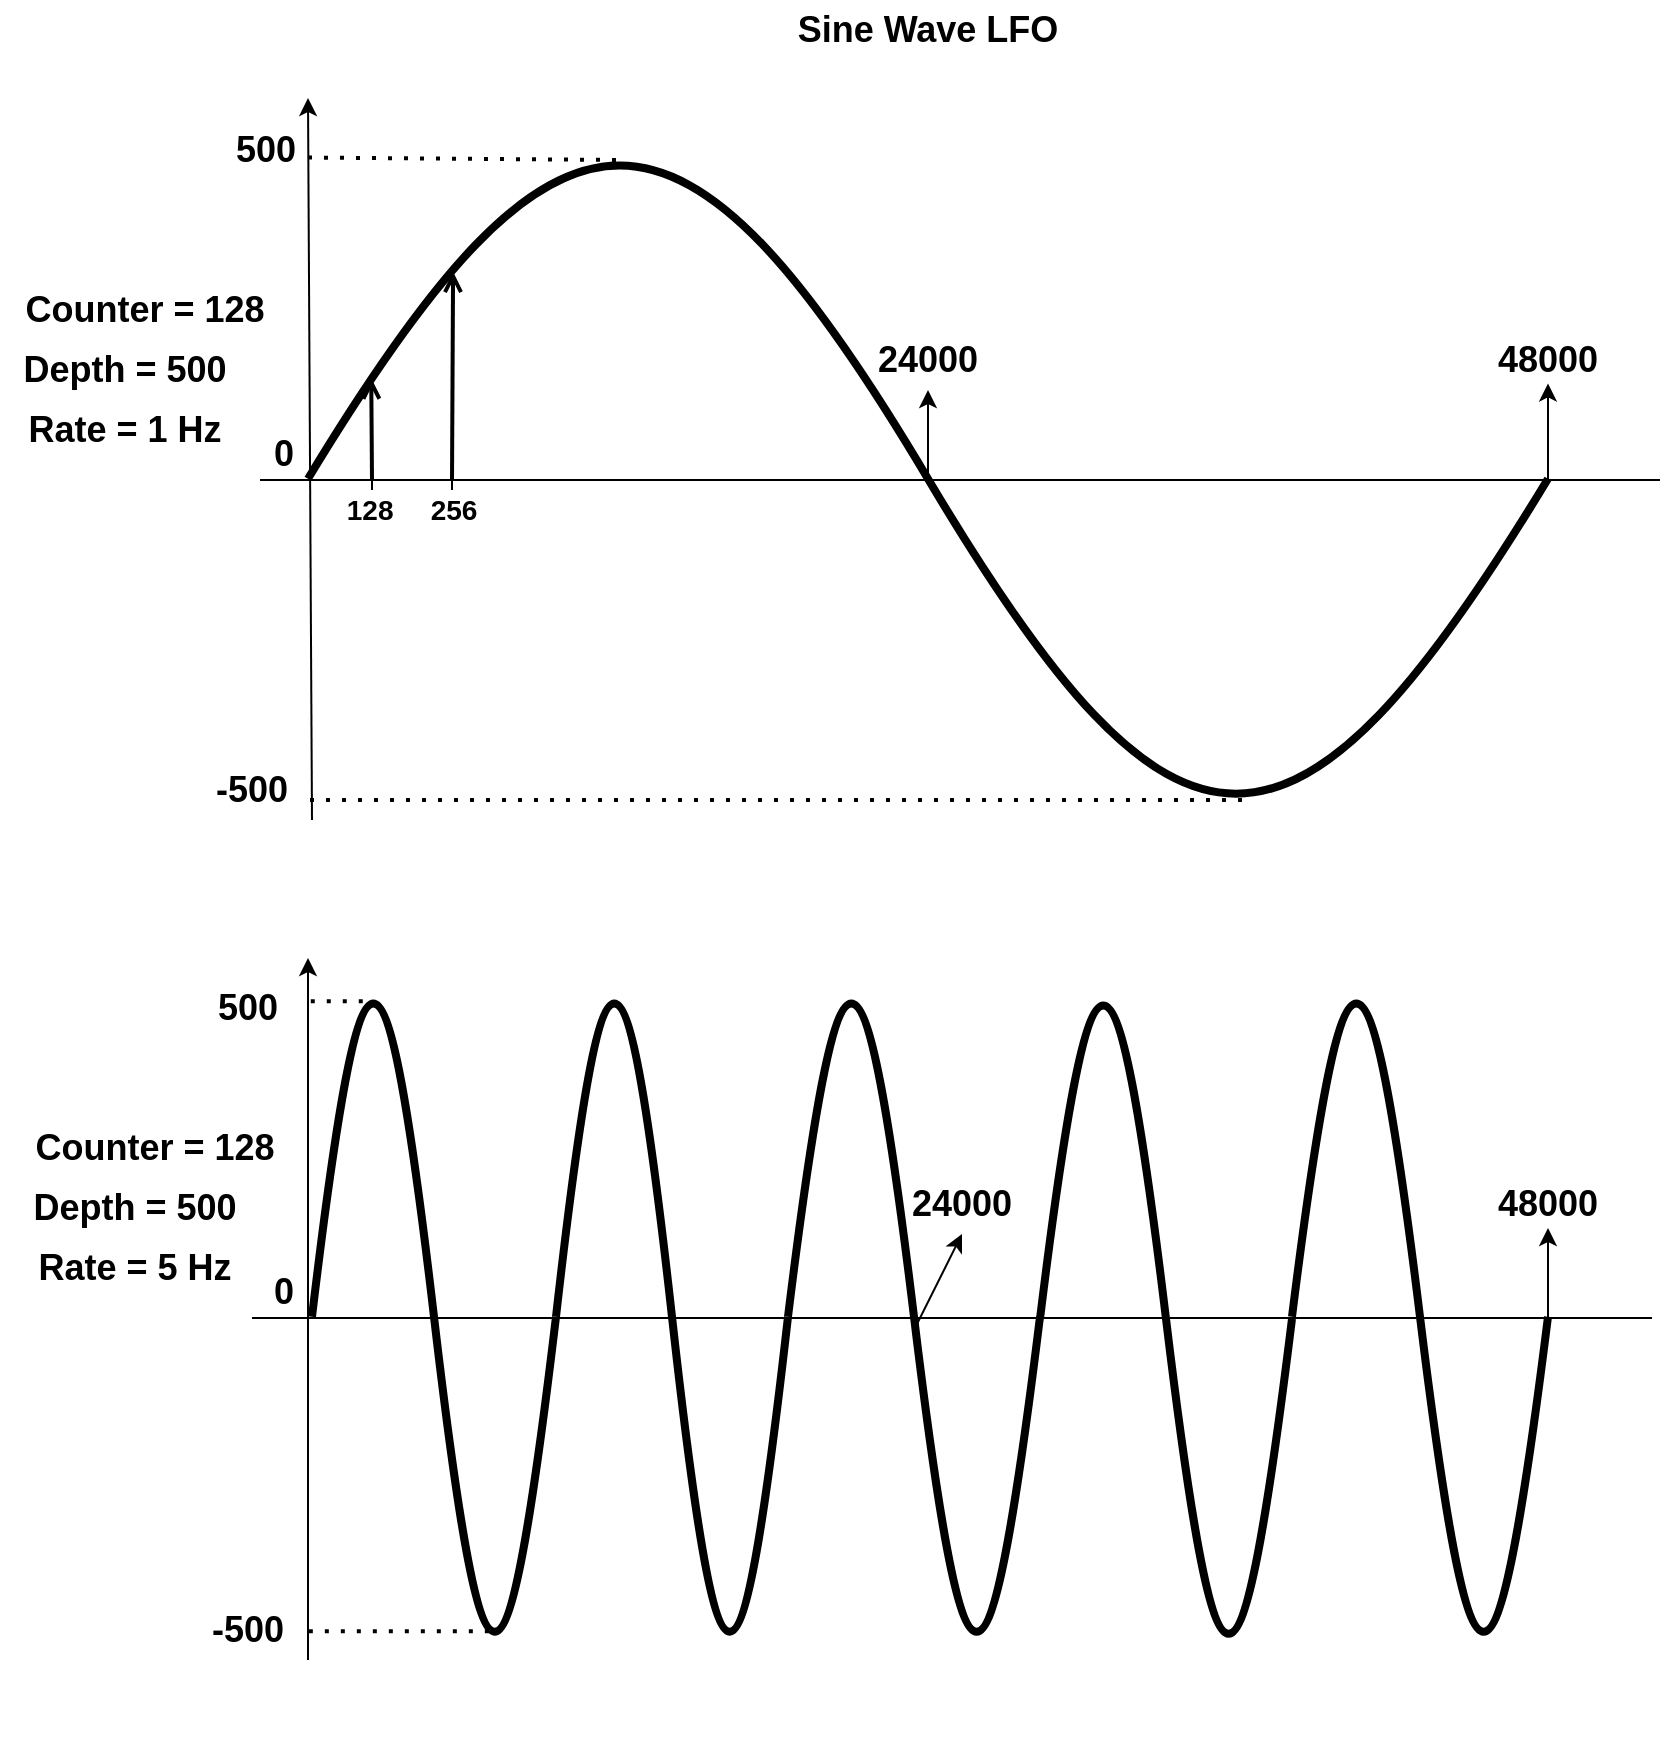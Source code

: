 <mxfile version="21.3.7" type="github">
  <diagram name="Page-1" id="zgVPB7kzvQOlFqmxSK4n">
    <mxGraphModel dx="2131" dy="689" grid="1" gridSize="10" guides="1" tooltips="1" connect="1" arrows="1" fold="1" page="1" pageScale="1" pageWidth="827" pageHeight="1169" math="0" shadow="0">
      <root>
        <mxCell id="0" />
        <mxCell id="1" parent="0" />
        <mxCell id="2eth6tbk9H1MXdVzeepq-3" value="" style="pointerEvents=1;verticalLabelPosition=bottom;shadow=0;dashed=0;align=center;html=1;verticalAlign=top;shape=mxgraph.electrical.waveforms.sine_wave;strokeWidth=4;" vertex="1" parent="1">
          <mxGeometry x="148" y="111" width="620" height="420" as="geometry" />
        </mxCell>
        <mxCell id="2eth6tbk9H1MXdVzeepq-4" value="" style="endArrow=none;html=1;rounded=0;" edge="1" parent="1">
          <mxGeometry width="50" height="50" relative="1" as="geometry">
            <mxPoint x="124" y="321" as="sourcePoint" />
            <mxPoint x="824" y="321" as="targetPoint" />
          </mxGeometry>
        </mxCell>
        <mxCell id="2eth6tbk9H1MXdVzeepq-12" value="" style="endArrow=classic;html=1;rounded=0;exitX=1;exitY=1;exitDx=0;exitDy=0;" edge="1" parent="1" source="2eth6tbk9H1MXdVzeepq-13">
          <mxGeometry width="50" height="50" relative="1" as="geometry">
            <mxPoint x="148" y="521" as="sourcePoint" />
            <mxPoint x="148" y="130" as="targetPoint" />
          </mxGeometry>
        </mxCell>
        <mxCell id="2eth6tbk9H1MXdVzeepq-13" value="-500" style="text;html=1;strokeColor=none;fillColor=none;align=center;verticalAlign=middle;whiteSpace=wrap;rounded=0;fontStyle=1;fontSize=18;" vertex="1" parent="1">
          <mxGeometry x="90" y="461" width="60" height="30" as="geometry" />
        </mxCell>
        <mxCell id="2eth6tbk9H1MXdVzeepq-15" value="" style="endArrow=none;dashed=1;html=1;dashPattern=1 3;strokeWidth=2;rounded=0;exitX=1.004;exitY=0.626;exitDx=0;exitDy=0;exitPerimeter=0;" edge="1" parent="1">
          <mxGeometry width="50" height="50" relative="1" as="geometry">
            <mxPoint x="148" y="159.78" as="sourcePoint" />
            <mxPoint x="304" y="161" as="targetPoint" />
          </mxGeometry>
        </mxCell>
        <mxCell id="2eth6tbk9H1MXdVzeepq-16" value="500" style="text;html=1;strokeColor=none;fillColor=none;align=center;verticalAlign=middle;whiteSpace=wrap;rounded=0;fontStyle=1;fontSize=18;" vertex="1" parent="1">
          <mxGeometry x="97" y="141" width="60" height="30" as="geometry" />
        </mxCell>
        <mxCell id="2eth6tbk9H1MXdVzeepq-17" value="" style="endArrow=none;dashed=1;html=1;dashPattern=1 3;strokeWidth=2;rounded=0;exitX=1.004;exitY=0.626;exitDx=0;exitDy=0;exitPerimeter=0;" edge="1" parent="1">
          <mxGeometry width="50" height="50" relative="1" as="geometry">
            <mxPoint x="149" y="481" as="sourcePoint" />
            <mxPoint x="615" y="481" as="targetPoint" />
          </mxGeometry>
        </mxCell>
        <mxCell id="2eth6tbk9H1MXdVzeepq-18" value="&lt;b style=&quot;font-size: 18px;&quot;&gt;Depth = 500&amp;nbsp;&lt;/b&gt;" style="text;html=1;strokeColor=none;fillColor=none;align=center;verticalAlign=middle;whiteSpace=wrap;rounded=0;fontSize=18;" vertex="1" parent="1">
          <mxGeometry x="-6" y="251" width="130" height="30" as="geometry" />
        </mxCell>
        <mxCell id="2eth6tbk9H1MXdVzeepq-19" value="&lt;b style=&quot;font-size: 18px;&quot;&gt;Rate = 1 Hz&amp;nbsp;&lt;/b&gt;" style="text;html=1;strokeColor=none;fillColor=none;align=center;verticalAlign=middle;whiteSpace=wrap;rounded=0;fontSize=18;" vertex="1" parent="1">
          <mxGeometry x="-6" y="281" width="130" height="30" as="geometry" />
        </mxCell>
        <mxCell id="2eth6tbk9H1MXdVzeepq-24" value="&lt;b style=&quot;font-size: 18px;&quot;&gt;Sine Wave LFO&lt;/b&gt;" style="text;html=1;strokeColor=none;fillColor=none;align=center;verticalAlign=middle;whiteSpace=wrap;rounded=0;fontSize=18;" vertex="1" parent="1">
          <mxGeometry x="378" y="81" width="160" height="30" as="geometry" />
        </mxCell>
        <mxCell id="2eth6tbk9H1MXdVzeepq-26" value="&lt;b style=&quot;font-size: 18px;&quot;&gt;Counter = 128&amp;nbsp;&lt;/b&gt;" style="text;html=1;strokeColor=none;fillColor=none;align=center;verticalAlign=middle;whiteSpace=wrap;rounded=0;fontSize=18;" vertex="1" parent="1">
          <mxGeometry x="4" y="221" width="130" height="30" as="geometry" />
        </mxCell>
        <mxCell id="2eth6tbk9H1MXdVzeepq-28" value="" style="pointerEvents=1;verticalLabelPosition=bottom;shadow=0;dashed=0;align=center;html=1;verticalAlign=top;shape=mxgraph.electrical.waveforms.sine_wave;strokeWidth=4;" vertex="1" parent="1">
          <mxGeometry x="150" y="530" width="122" height="420" as="geometry" />
        </mxCell>
        <mxCell id="2eth6tbk9H1MXdVzeepq-29" value="" style="endArrow=none;html=1;rounded=0;" edge="1" parent="1">
          <mxGeometry width="50" height="50" relative="1" as="geometry">
            <mxPoint x="120" y="740" as="sourcePoint" />
            <mxPoint x="820" y="740" as="targetPoint" />
          </mxGeometry>
        </mxCell>
        <mxCell id="2eth6tbk9H1MXdVzeepq-32" value="" style="endArrow=classic;html=1;rounded=0;exitX=1;exitY=1;exitDx=0;exitDy=0;" edge="1" parent="1" source="2eth6tbk9H1MXdVzeepq-33">
          <mxGeometry width="50" height="50" relative="1" as="geometry">
            <mxPoint x="148" y="940" as="sourcePoint" />
            <mxPoint x="148" y="560" as="targetPoint" />
          </mxGeometry>
        </mxCell>
        <mxCell id="2eth6tbk9H1MXdVzeepq-33" value="-500" style="text;html=1;strokeColor=none;fillColor=none;align=center;verticalAlign=middle;whiteSpace=wrap;rounded=0;fontStyle=1;fontSize=18;" vertex="1" parent="1">
          <mxGeometry x="88" y="881" width="60" height="30" as="geometry" />
        </mxCell>
        <mxCell id="2eth6tbk9H1MXdVzeepq-34" value="" style="endArrow=none;dashed=1;html=1;dashPattern=1 3;strokeWidth=2;rounded=0;entryX=0.249;entryY=0.123;entryDx=0;entryDy=0;entryPerimeter=0;exitX=-0.005;exitY=0.123;exitDx=0;exitDy=0;exitPerimeter=0;" edge="1" parent="1" source="2eth6tbk9H1MXdVzeepq-28" target="2eth6tbk9H1MXdVzeepq-28">
          <mxGeometry width="50" height="50" relative="1" as="geometry">
            <mxPoint x="149" y="580" as="sourcePoint" />
            <mxPoint x="180" y="582" as="targetPoint" />
          </mxGeometry>
        </mxCell>
        <mxCell id="2eth6tbk9H1MXdVzeepq-35" value="500" style="text;html=1;strokeColor=none;fillColor=none;align=center;verticalAlign=middle;whiteSpace=wrap;rounded=0;fontStyle=1;fontSize=18;" vertex="1" parent="1">
          <mxGeometry x="88" y="570" width="60" height="30" as="geometry" />
        </mxCell>
        <mxCell id="2eth6tbk9H1MXdVzeepq-36" value="" style="endArrow=none;dashed=1;html=1;dashPattern=1 3;strokeWidth=2;rounded=0;exitX=-0.013;exitY=0.873;exitDx=0;exitDy=0;exitPerimeter=0;entryX=0.742;entryY=0.873;entryDx=0;entryDy=0;entryPerimeter=0;" edge="1" parent="1" source="2eth6tbk9H1MXdVzeepq-28" target="2eth6tbk9H1MXdVzeepq-28">
          <mxGeometry width="50" height="50" relative="1" as="geometry">
            <mxPoint x="148" y="901" as="sourcePoint" />
            <mxPoint x="614" y="901" as="targetPoint" />
          </mxGeometry>
        </mxCell>
        <mxCell id="2eth6tbk9H1MXdVzeepq-40" value="" style="pointerEvents=1;verticalLabelPosition=bottom;shadow=0;dashed=0;align=center;html=1;verticalAlign=top;shape=mxgraph.electrical.waveforms.sine_wave;strokeWidth=4;" vertex="1" parent="1">
          <mxGeometry x="272" y="530" width="116" height="420" as="geometry" />
        </mxCell>
        <mxCell id="2eth6tbk9H1MXdVzeepq-41" value="" style="pointerEvents=1;verticalLabelPosition=bottom;shadow=0;dashed=0;align=center;html=1;verticalAlign=top;shape=mxgraph.electrical.waveforms.sine_wave;strokeWidth=4;" vertex="1" parent="1">
          <mxGeometry x="388" y="530" width="126" height="420" as="geometry" />
        </mxCell>
        <mxCell id="2eth6tbk9H1MXdVzeepq-44" value="" style="pointerEvents=1;verticalLabelPosition=bottom;shadow=0;dashed=0;align=center;html=1;verticalAlign=top;shape=mxgraph.electrical.waveforms.sine_wave;strokeWidth=4;" vertex="1" parent="1">
          <mxGeometry x="514" y="531" width="126" height="420" as="geometry" />
        </mxCell>
        <mxCell id="2eth6tbk9H1MXdVzeepq-45" value="" style="pointerEvents=1;verticalLabelPosition=bottom;shadow=0;dashed=0;align=center;html=1;verticalAlign=top;shape=mxgraph.electrical.waveforms.sine_wave;strokeWidth=4;" vertex="1" parent="1">
          <mxGeometry x="640" y="530" width="128" height="420" as="geometry" />
        </mxCell>
        <mxCell id="2eth6tbk9H1MXdVzeepq-54" value="&lt;b style=&quot;font-size: 18px;&quot;&gt;Depth = 500&amp;nbsp;&lt;/b&gt;" style="text;html=1;strokeColor=none;fillColor=none;align=center;verticalAlign=middle;whiteSpace=wrap;rounded=0;fontSize=18;" vertex="1" parent="1">
          <mxGeometry x="-1" y="670" width="130" height="30" as="geometry" />
        </mxCell>
        <mxCell id="2eth6tbk9H1MXdVzeepq-55" value="&lt;b style=&quot;font-size: 18px;&quot;&gt;Rate = 5 Hz&amp;nbsp;&lt;/b&gt;" style="text;html=1;strokeColor=none;fillColor=none;align=center;verticalAlign=middle;whiteSpace=wrap;rounded=0;fontSize=18;" vertex="1" parent="1">
          <mxGeometry x="-1" y="700" width="130" height="30" as="geometry" />
        </mxCell>
        <mxCell id="2eth6tbk9H1MXdVzeepq-56" value="&lt;b style=&quot;font-size: 18px;&quot;&gt;Counter = 128&amp;nbsp;&lt;/b&gt;" style="text;html=1;strokeColor=none;fillColor=none;align=center;verticalAlign=middle;whiteSpace=wrap;rounded=0;fontSize=18;" vertex="1" parent="1">
          <mxGeometry x="9" y="640" width="130" height="30" as="geometry" />
        </mxCell>
        <mxCell id="2eth6tbk9H1MXdVzeepq-59" value="" style="endArrow=classic;html=1;rounded=0;fontSize=18;strokeWidth=1;entryX=0.5;entryY=1;entryDx=0;entryDy=0;" edge="1" parent="1" target="2eth6tbk9H1MXdVzeepq-60">
          <mxGeometry width="50" height="50" relative="1" as="geometry">
            <mxPoint x="458" y="322" as="sourcePoint" />
            <mxPoint x="458" y="290" as="targetPoint" />
          </mxGeometry>
        </mxCell>
        <mxCell id="2eth6tbk9H1MXdVzeepq-60" value="24000" style="text;html=1;strokeColor=none;fillColor=none;align=center;verticalAlign=middle;whiteSpace=wrap;rounded=0;fontStyle=1;fontSize=18;" vertex="1" parent="1">
          <mxGeometry x="413" y="246" width="90" height="30" as="geometry" />
        </mxCell>
        <mxCell id="2eth6tbk9H1MXdVzeepq-61" value="" style="endArrow=classic;html=1;rounded=0;fontSize=18;strokeWidth=1;entryX=1;entryY=0.385;entryDx=0;entryDy=0;entryPerimeter=0;" edge="1" parent="1" target="2eth6tbk9H1MXdVzeepq-3">
          <mxGeometry width="50" height="50" relative="1" as="geometry">
            <mxPoint x="768" y="322" as="sourcePoint" />
            <mxPoint x="790" y="370" as="targetPoint" />
          </mxGeometry>
        </mxCell>
        <mxCell id="2eth6tbk9H1MXdVzeepq-62" value="48000" style="text;html=1;strokeColor=none;fillColor=none;align=center;verticalAlign=middle;whiteSpace=wrap;rounded=0;fontStyle=1;fontSize=18;" vertex="1" parent="1">
          <mxGeometry x="723" y="246" width="90" height="30" as="geometry" />
        </mxCell>
        <mxCell id="2eth6tbk9H1MXdVzeepq-63" value="0" style="text;html=1;strokeColor=none;fillColor=none;align=center;verticalAlign=middle;whiteSpace=wrap;rounded=0;fontStyle=1;fontSize=18;" vertex="1" parent="1">
          <mxGeometry x="106" y="293" width="60" height="30" as="geometry" />
        </mxCell>
        <mxCell id="2eth6tbk9H1MXdVzeepq-64" value="0" style="text;html=1;strokeColor=none;fillColor=none;align=center;verticalAlign=middle;whiteSpace=wrap;rounded=0;fontStyle=1;fontSize=18;" vertex="1" parent="1">
          <mxGeometry x="106" y="712" width="60" height="30" as="geometry" />
        </mxCell>
        <mxCell id="2eth6tbk9H1MXdVzeepq-65" value="" style="endArrow=classic;html=1;rounded=0;fontSize=18;strokeWidth=1;entryX=0.5;entryY=1;entryDx=0;entryDy=0;" edge="1" parent="1" target="2eth6tbk9H1MXdVzeepq-66">
          <mxGeometry width="50" height="50" relative="1" as="geometry">
            <mxPoint x="452" y="744" as="sourcePoint" />
            <mxPoint x="452" y="712" as="targetPoint" />
          </mxGeometry>
        </mxCell>
        <mxCell id="2eth6tbk9H1MXdVzeepq-66" value="24000" style="text;html=1;strokeColor=none;fillColor=none;align=center;verticalAlign=middle;whiteSpace=wrap;rounded=0;fontStyle=1;fontSize=18;" vertex="1" parent="1">
          <mxGeometry x="430" y="668" width="90" height="30" as="geometry" />
        </mxCell>
        <mxCell id="2eth6tbk9H1MXdVzeepq-67" value="" style="endArrow=classic;html=1;rounded=0;fontSize=18;strokeWidth=1;entryX=1;entryY=0.385;entryDx=0;entryDy=0;entryPerimeter=0;" edge="1" parent="1">
          <mxGeometry width="50" height="50" relative="1" as="geometry">
            <mxPoint x="768" y="744" as="sourcePoint" />
            <mxPoint x="768" y="695" as="targetPoint" />
          </mxGeometry>
        </mxCell>
        <mxCell id="2eth6tbk9H1MXdVzeepq-68" value="48000" style="text;html=1;strokeColor=none;fillColor=none;align=center;verticalAlign=middle;whiteSpace=wrap;rounded=0;fontStyle=1;fontSize=18;" vertex="1" parent="1">
          <mxGeometry x="723" y="668" width="90" height="30" as="geometry" />
        </mxCell>
        <mxCell id="2eth6tbk9H1MXdVzeepq-69" value="" style="endArrow=none;html=1;rounded=0;" edge="1" parent="1">
          <mxGeometry width="50" height="50" relative="1" as="geometry">
            <mxPoint x="180" y="326" as="sourcePoint" />
            <mxPoint x="180" y="316" as="targetPoint" />
          </mxGeometry>
        </mxCell>
        <mxCell id="2eth6tbk9H1MXdVzeepq-70" value="" style="endArrow=none;html=1;rounded=0;" edge="1" parent="1">
          <mxGeometry width="50" height="50" relative="1" as="geometry">
            <mxPoint x="220" y="326" as="sourcePoint" />
            <mxPoint x="220" y="316" as="targetPoint" />
          </mxGeometry>
        </mxCell>
        <mxCell id="2eth6tbk9H1MXdVzeepq-71" value="" style="endArrow=open;html=1;strokeWidth=2;rounded=0;entryX=0.051;entryY=0.379;entryDx=0;entryDy=0;entryPerimeter=0;endFill=0;" edge="1" parent="1" target="2eth6tbk9H1MXdVzeepq-3">
          <mxGeometry width="50" height="50" relative="1" as="geometry">
            <mxPoint x="180" y="321" as="sourcePoint" />
            <mxPoint x="230" y="271" as="targetPoint" />
          </mxGeometry>
        </mxCell>
        <mxCell id="2eth6tbk9H1MXdVzeepq-72" value="" style="endArrow=open;html=1;strokeWidth=2;rounded=0;entryX=0.117;entryY=0.252;entryDx=0;entryDy=0;entryPerimeter=0;endFill=0;" edge="1" parent="1" target="2eth6tbk9H1MXdVzeepq-3">
          <mxGeometry width="50" height="50" relative="1" as="geometry">
            <mxPoint x="220" y="321.5" as="sourcePoint" />
            <mxPoint x="220" y="270.5" as="targetPoint" />
          </mxGeometry>
        </mxCell>
        <mxCell id="2eth6tbk9H1MXdVzeepq-76" value="&lt;b style=&quot;&quot;&gt;&lt;font style=&quot;font-size: 14px;&quot;&gt;128&amp;nbsp;&lt;/font&gt;&lt;/b&gt;" style="text;html=1;strokeColor=none;fillColor=none;align=center;verticalAlign=middle;whiteSpace=wrap;rounded=0;fontSize=18;" vertex="1" parent="1">
          <mxGeometry x="166" y="320" width="30" height="30" as="geometry" />
        </mxCell>
        <mxCell id="2eth6tbk9H1MXdVzeepq-77" value="&lt;b style=&quot;&quot;&gt;&lt;font style=&quot;font-size: 14px;&quot;&gt;256&lt;/font&gt;&lt;/b&gt;" style="text;html=1;strokeColor=none;fillColor=none;align=center;verticalAlign=middle;whiteSpace=wrap;rounded=0;fontSize=18;" vertex="1" parent="1">
          <mxGeometry x="206" y="320" width="30" height="30" as="geometry" />
        </mxCell>
      </root>
    </mxGraphModel>
  </diagram>
</mxfile>
